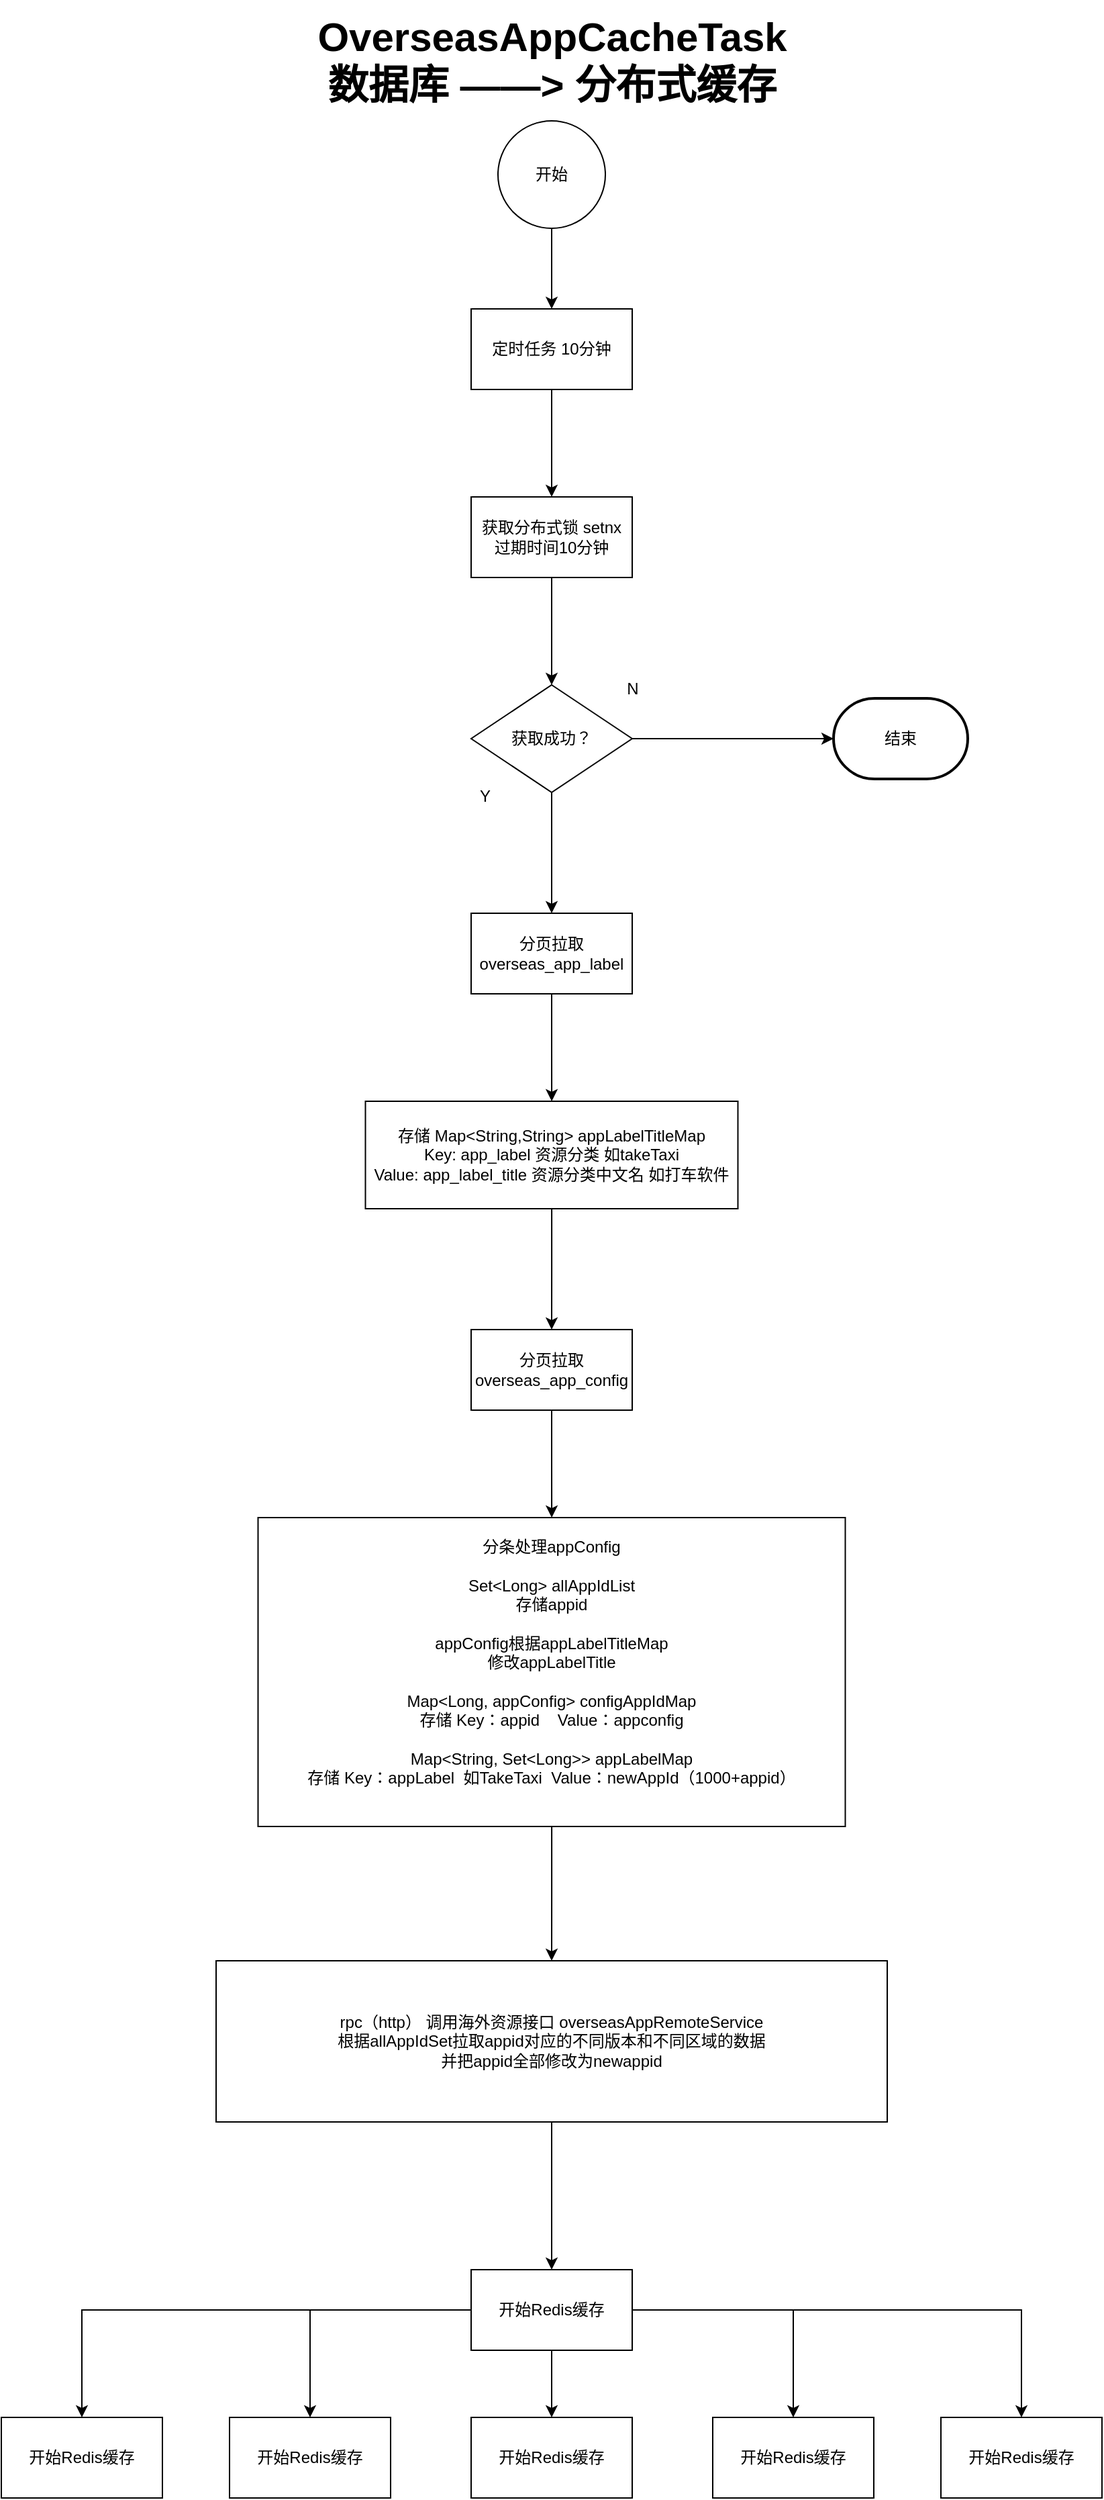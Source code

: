 <mxfile version="22.0.4" type="github">
  <diagram name="第 1 页" id="kvVqzePV_11T5itiF_ri">
    <mxGraphModel dx="958" dy="502" grid="1" gridSize="10" guides="1" tooltips="1" connect="1" arrows="1" fold="1" page="1" pageScale="1" pageWidth="827" pageHeight="1169" math="0" shadow="0">
      <root>
        <mxCell id="0" />
        <mxCell id="1" parent="0" />
        <mxCell id="zVIqmHbUI8k_uLwxVMFR-6" value="" style="edgeStyle=orthogonalEdgeStyle;rounded=0;orthogonalLoop=1;jettySize=auto;html=1;" edge="1" parent="1" source="zVIqmHbUI8k_uLwxVMFR-1" target="zVIqmHbUI8k_uLwxVMFR-5">
          <mxGeometry relative="1" as="geometry" />
        </mxCell>
        <mxCell id="zVIqmHbUI8k_uLwxVMFR-1" value="定时任务 10分钟" style="rounded=0;whiteSpace=wrap;html=1;" vertex="1" parent="1">
          <mxGeometry x="450" y="250" width="120" height="60" as="geometry" />
        </mxCell>
        <mxCell id="zVIqmHbUI8k_uLwxVMFR-3" style="edgeStyle=orthogonalEdgeStyle;rounded=0;orthogonalLoop=1;jettySize=auto;html=1;entryX=0.5;entryY=0;entryDx=0;entryDy=0;" edge="1" parent="1" source="zVIqmHbUI8k_uLwxVMFR-2" target="zVIqmHbUI8k_uLwxVMFR-1">
          <mxGeometry relative="1" as="geometry" />
        </mxCell>
        <mxCell id="zVIqmHbUI8k_uLwxVMFR-2" value="开始" style="ellipse;whiteSpace=wrap;html=1;" vertex="1" parent="1">
          <mxGeometry x="470" y="110" width="80" height="80" as="geometry" />
        </mxCell>
        <mxCell id="zVIqmHbUI8k_uLwxVMFR-4" value="&lt;b&gt;&lt;font style=&quot;font-size: 30px;&quot;&gt;OverseasAppCacheTask&lt;br&gt;数据库 ——&amp;gt; 分布式缓存&lt;/font&gt;&lt;/b&gt;" style="text;html=1;align=center;verticalAlign=middle;resizable=0;points=[];autosize=1;strokeColor=none;fillColor=none;" vertex="1" parent="1">
          <mxGeometry x="325" y="20" width="370" height="90" as="geometry" />
        </mxCell>
        <mxCell id="zVIqmHbUI8k_uLwxVMFR-12" value="" style="edgeStyle=orthogonalEdgeStyle;rounded=0;orthogonalLoop=1;jettySize=auto;html=1;" edge="1" parent="1" source="zVIqmHbUI8k_uLwxVMFR-5" target="zVIqmHbUI8k_uLwxVMFR-11">
          <mxGeometry relative="1" as="geometry" />
        </mxCell>
        <mxCell id="zVIqmHbUI8k_uLwxVMFR-5" value="获取分布式锁 setnx&lt;br&gt;过期时间10分钟" style="whiteSpace=wrap;html=1;rounded=0;" vertex="1" parent="1">
          <mxGeometry x="450" y="390" width="120" height="60" as="geometry" />
        </mxCell>
        <mxCell id="zVIqmHbUI8k_uLwxVMFR-19" value="" style="edgeStyle=orthogonalEdgeStyle;rounded=0;orthogonalLoop=1;jettySize=auto;html=1;" edge="1" parent="1" source="zVIqmHbUI8k_uLwxVMFR-11" target="zVIqmHbUI8k_uLwxVMFR-18">
          <mxGeometry relative="1" as="geometry" />
        </mxCell>
        <mxCell id="zVIqmHbUI8k_uLwxVMFR-11" value="获取成功？" style="rhombus;whiteSpace=wrap;html=1;rounded=0;" vertex="1" parent="1">
          <mxGeometry x="450" y="530" width="120" height="80" as="geometry" />
        </mxCell>
        <mxCell id="zVIqmHbUI8k_uLwxVMFR-13" value="结束" style="strokeWidth=2;html=1;shape=mxgraph.flowchart.terminator;whiteSpace=wrap;" vertex="1" parent="1">
          <mxGeometry x="720" y="540" width="100" height="60" as="geometry" />
        </mxCell>
        <mxCell id="zVIqmHbUI8k_uLwxVMFR-14" style="edgeStyle=orthogonalEdgeStyle;rounded=0;orthogonalLoop=1;jettySize=auto;html=1;entryX=0;entryY=0.5;entryDx=0;entryDy=0;entryPerimeter=0;" edge="1" parent="1" source="zVIqmHbUI8k_uLwxVMFR-11" target="zVIqmHbUI8k_uLwxVMFR-13">
          <mxGeometry relative="1" as="geometry" />
        </mxCell>
        <mxCell id="zVIqmHbUI8k_uLwxVMFR-16" value="N" style="text;html=1;align=center;verticalAlign=middle;resizable=0;points=[];autosize=1;strokeColor=none;fillColor=none;" vertex="1" parent="1">
          <mxGeometry x="555" y="518" width="30" height="30" as="geometry" />
        </mxCell>
        <mxCell id="zVIqmHbUI8k_uLwxVMFR-17" value="Y" style="text;html=1;align=center;verticalAlign=middle;resizable=0;points=[];autosize=1;strokeColor=none;fillColor=none;" vertex="1" parent="1">
          <mxGeometry x="445" y="598" width="30" height="30" as="geometry" />
        </mxCell>
        <mxCell id="zVIqmHbUI8k_uLwxVMFR-21" value="" style="edgeStyle=orthogonalEdgeStyle;rounded=0;orthogonalLoop=1;jettySize=auto;html=1;" edge="1" parent="1" source="zVIqmHbUI8k_uLwxVMFR-18" target="zVIqmHbUI8k_uLwxVMFR-20">
          <mxGeometry relative="1" as="geometry" />
        </mxCell>
        <mxCell id="zVIqmHbUI8k_uLwxVMFR-18" value="分页拉取overseas_app_label" style="whiteSpace=wrap;html=1;rounded=0;" vertex="1" parent="1">
          <mxGeometry x="450" y="700" width="120" height="60" as="geometry" />
        </mxCell>
        <mxCell id="zVIqmHbUI8k_uLwxVMFR-23" value="" style="edgeStyle=orthogonalEdgeStyle;rounded=0;orthogonalLoop=1;jettySize=auto;html=1;" edge="1" parent="1" source="zVIqmHbUI8k_uLwxVMFR-20" target="zVIqmHbUI8k_uLwxVMFR-22">
          <mxGeometry relative="1" as="geometry" />
        </mxCell>
        <mxCell id="zVIqmHbUI8k_uLwxVMFR-20" value="存储 Map&amp;lt;String,String&amp;gt; appLabelTitleMap&lt;br&gt;Key: app_label 资源分类 如takeTaxi&lt;br&gt;Value: app_label_title 资源分类中文名 如打车软件" style="whiteSpace=wrap;html=1;rounded=0;" vertex="1" parent="1">
          <mxGeometry x="371.25" y="840" width="277.5" height="80" as="geometry" />
        </mxCell>
        <mxCell id="zVIqmHbUI8k_uLwxVMFR-25" value="" style="edgeStyle=orthogonalEdgeStyle;rounded=0;orthogonalLoop=1;jettySize=auto;html=1;" edge="1" parent="1" source="zVIqmHbUI8k_uLwxVMFR-22" target="zVIqmHbUI8k_uLwxVMFR-24">
          <mxGeometry relative="1" as="geometry" />
        </mxCell>
        <mxCell id="zVIqmHbUI8k_uLwxVMFR-22" value="分页拉取&lt;br&gt;overseas_app_config" style="whiteSpace=wrap;html=1;rounded=0;" vertex="1" parent="1">
          <mxGeometry x="450" y="1010" width="120" height="60" as="geometry" />
        </mxCell>
        <mxCell id="zVIqmHbUI8k_uLwxVMFR-27" value="" style="edgeStyle=orthogonalEdgeStyle;rounded=0;orthogonalLoop=1;jettySize=auto;html=1;" edge="1" parent="1" source="zVIqmHbUI8k_uLwxVMFR-24" target="zVIqmHbUI8k_uLwxVMFR-26">
          <mxGeometry relative="1" as="geometry" />
        </mxCell>
        <mxCell id="zVIqmHbUI8k_uLwxVMFR-24" value="分条处理appConfig&lt;br&gt;&lt;br&gt;Set&amp;lt;Long&amp;gt; allAppIdList &lt;br&gt;存储appid&lt;br&gt;&lt;br&gt;appConfig根据appLabelTitleMap&lt;br&gt;修改appLabelTitle&lt;br&gt;&lt;br&gt;Map&amp;lt;Long, appConfig&amp;gt; configAppIdMap &lt;br&gt;存储 Key：appid&amp;nbsp; &amp;nbsp; Value：appconfig&lt;br&gt;&lt;br&gt;Map&amp;lt;String, Set&amp;lt;Long&amp;gt;&amp;gt; appLabelMap&lt;br&gt;存储 Key：appLabel&amp;nbsp; 如TakeTaxi&amp;nbsp; Value：newAppId（1000+appid）&lt;br&gt;&lt;br&gt;" style="whiteSpace=wrap;html=1;rounded=0;" vertex="1" parent="1">
          <mxGeometry x="291.25" y="1150" width="437.5" height="230" as="geometry" />
        </mxCell>
        <mxCell id="zVIqmHbUI8k_uLwxVMFR-29" value="" style="edgeStyle=orthogonalEdgeStyle;rounded=0;orthogonalLoop=1;jettySize=auto;html=1;" edge="1" parent="1" source="zVIqmHbUI8k_uLwxVMFR-26" target="zVIqmHbUI8k_uLwxVMFR-28">
          <mxGeometry relative="1" as="geometry" />
        </mxCell>
        <mxCell id="zVIqmHbUI8k_uLwxVMFR-26" value="rpc（http） 调用海外资源接口 overseasAppRemoteService&lt;br&gt;根据allAppIdSet拉取appid对应的不同版本和不同区域的数据&lt;br&gt;并把appid全部修改为newappid" style="whiteSpace=wrap;html=1;rounded=0;" vertex="1" parent="1">
          <mxGeometry x="260" y="1480" width="500" height="120" as="geometry" />
        </mxCell>
        <mxCell id="zVIqmHbUI8k_uLwxVMFR-35" style="edgeStyle=orthogonalEdgeStyle;rounded=0;orthogonalLoop=1;jettySize=auto;html=1;entryX=0.5;entryY=0;entryDx=0;entryDy=0;" edge="1" parent="1" source="zVIqmHbUI8k_uLwxVMFR-28" target="zVIqmHbUI8k_uLwxVMFR-32">
          <mxGeometry relative="1" as="geometry" />
        </mxCell>
        <mxCell id="zVIqmHbUI8k_uLwxVMFR-36" style="edgeStyle=orthogonalEdgeStyle;rounded=0;orthogonalLoop=1;jettySize=auto;html=1;entryX=0.5;entryY=0;entryDx=0;entryDy=0;" edge="1" parent="1" source="zVIqmHbUI8k_uLwxVMFR-28" target="zVIqmHbUI8k_uLwxVMFR-31">
          <mxGeometry relative="1" as="geometry" />
        </mxCell>
        <mxCell id="zVIqmHbUI8k_uLwxVMFR-37" style="edgeStyle=orthogonalEdgeStyle;rounded=0;orthogonalLoop=1;jettySize=auto;html=1;entryX=0.5;entryY=0;entryDx=0;entryDy=0;" edge="1" parent="1" source="zVIqmHbUI8k_uLwxVMFR-28" target="zVIqmHbUI8k_uLwxVMFR-30">
          <mxGeometry relative="1" as="geometry" />
        </mxCell>
        <mxCell id="zVIqmHbUI8k_uLwxVMFR-38" style="edgeStyle=orthogonalEdgeStyle;rounded=0;orthogonalLoop=1;jettySize=auto;html=1;entryX=0.5;entryY=0;entryDx=0;entryDy=0;" edge="1" parent="1" source="zVIqmHbUI8k_uLwxVMFR-28" target="zVIqmHbUI8k_uLwxVMFR-34">
          <mxGeometry relative="1" as="geometry" />
        </mxCell>
        <mxCell id="zVIqmHbUI8k_uLwxVMFR-39" style="edgeStyle=orthogonalEdgeStyle;rounded=0;orthogonalLoop=1;jettySize=auto;html=1;entryX=0.5;entryY=0;entryDx=0;entryDy=0;" edge="1" parent="1" source="zVIqmHbUI8k_uLwxVMFR-28" target="zVIqmHbUI8k_uLwxVMFR-33">
          <mxGeometry relative="1" as="geometry" />
        </mxCell>
        <mxCell id="zVIqmHbUI8k_uLwxVMFR-28" value="开始Redis缓存&lt;br&gt;" style="whiteSpace=wrap;html=1;rounded=0;" vertex="1" parent="1">
          <mxGeometry x="450" y="1710" width="120" height="60" as="geometry" />
        </mxCell>
        <mxCell id="zVIqmHbUI8k_uLwxVMFR-30" value="开始Redis缓存&lt;br&gt;" style="whiteSpace=wrap;html=1;rounded=0;" vertex="1" parent="1">
          <mxGeometry x="450" y="1820" width="120" height="60" as="geometry" />
        </mxCell>
        <mxCell id="zVIqmHbUI8k_uLwxVMFR-31" value="开始Redis缓存&lt;br&gt;" style="whiteSpace=wrap;html=1;rounded=0;" vertex="1" parent="1">
          <mxGeometry x="270" y="1820" width="120" height="60" as="geometry" />
        </mxCell>
        <mxCell id="zVIqmHbUI8k_uLwxVMFR-32" value="开始Redis缓存&lt;br&gt;" style="whiteSpace=wrap;html=1;rounded=0;" vertex="1" parent="1">
          <mxGeometry x="100" y="1820" width="120" height="60" as="geometry" />
        </mxCell>
        <mxCell id="zVIqmHbUI8k_uLwxVMFR-33" value="开始Redis缓存&lt;br&gt;" style="whiteSpace=wrap;html=1;rounded=0;" vertex="1" parent="1">
          <mxGeometry x="800" y="1820" width="120" height="60" as="geometry" />
        </mxCell>
        <mxCell id="zVIqmHbUI8k_uLwxVMFR-34" value="开始Redis缓存&lt;br&gt;" style="whiteSpace=wrap;html=1;rounded=0;" vertex="1" parent="1">
          <mxGeometry x="630" y="1820" width="120" height="60" as="geometry" />
        </mxCell>
      </root>
    </mxGraphModel>
  </diagram>
</mxfile>
